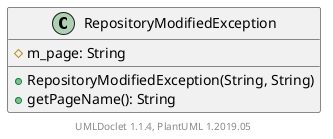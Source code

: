 @startuml

    class RepositoryModifiedException [[RepositoryModifiedException.html]] {
        #m_page: String
        +RepositoryModifiedException(String, String)
        +getPageName(): String
    }


    center footer UMLDoclet 1.1.4, PlantUML 1.2019.05
@enduml
